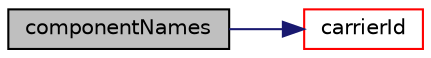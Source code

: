 digraph "componentNames"
{
  bgcolor="transparent";
  edge [fontname="Helvetica",fontsize="10",labelfontname="Helvetica",labelfontsize="10"];
  node [fontname="Helvetica",fontsize="10",shape=record];
  rankdir="LR";
  Node1 [label="componentNames",height=0.2,width=0.4,color="black", fillcolor="grey75", style="filled", fontcolor="black"];
  Node1 -> Node2 [color="midnightblue",fontsize="10",style="solid",fontname="Helvetica"];
  Node2 [label="carrierId",height=0.2,width=0.4,color="red",URL="$a00334.html#a61c69f63da431660b335d272788e96ab",tooltip="Return global id of component cmptName in carrier thermo. "];
}
